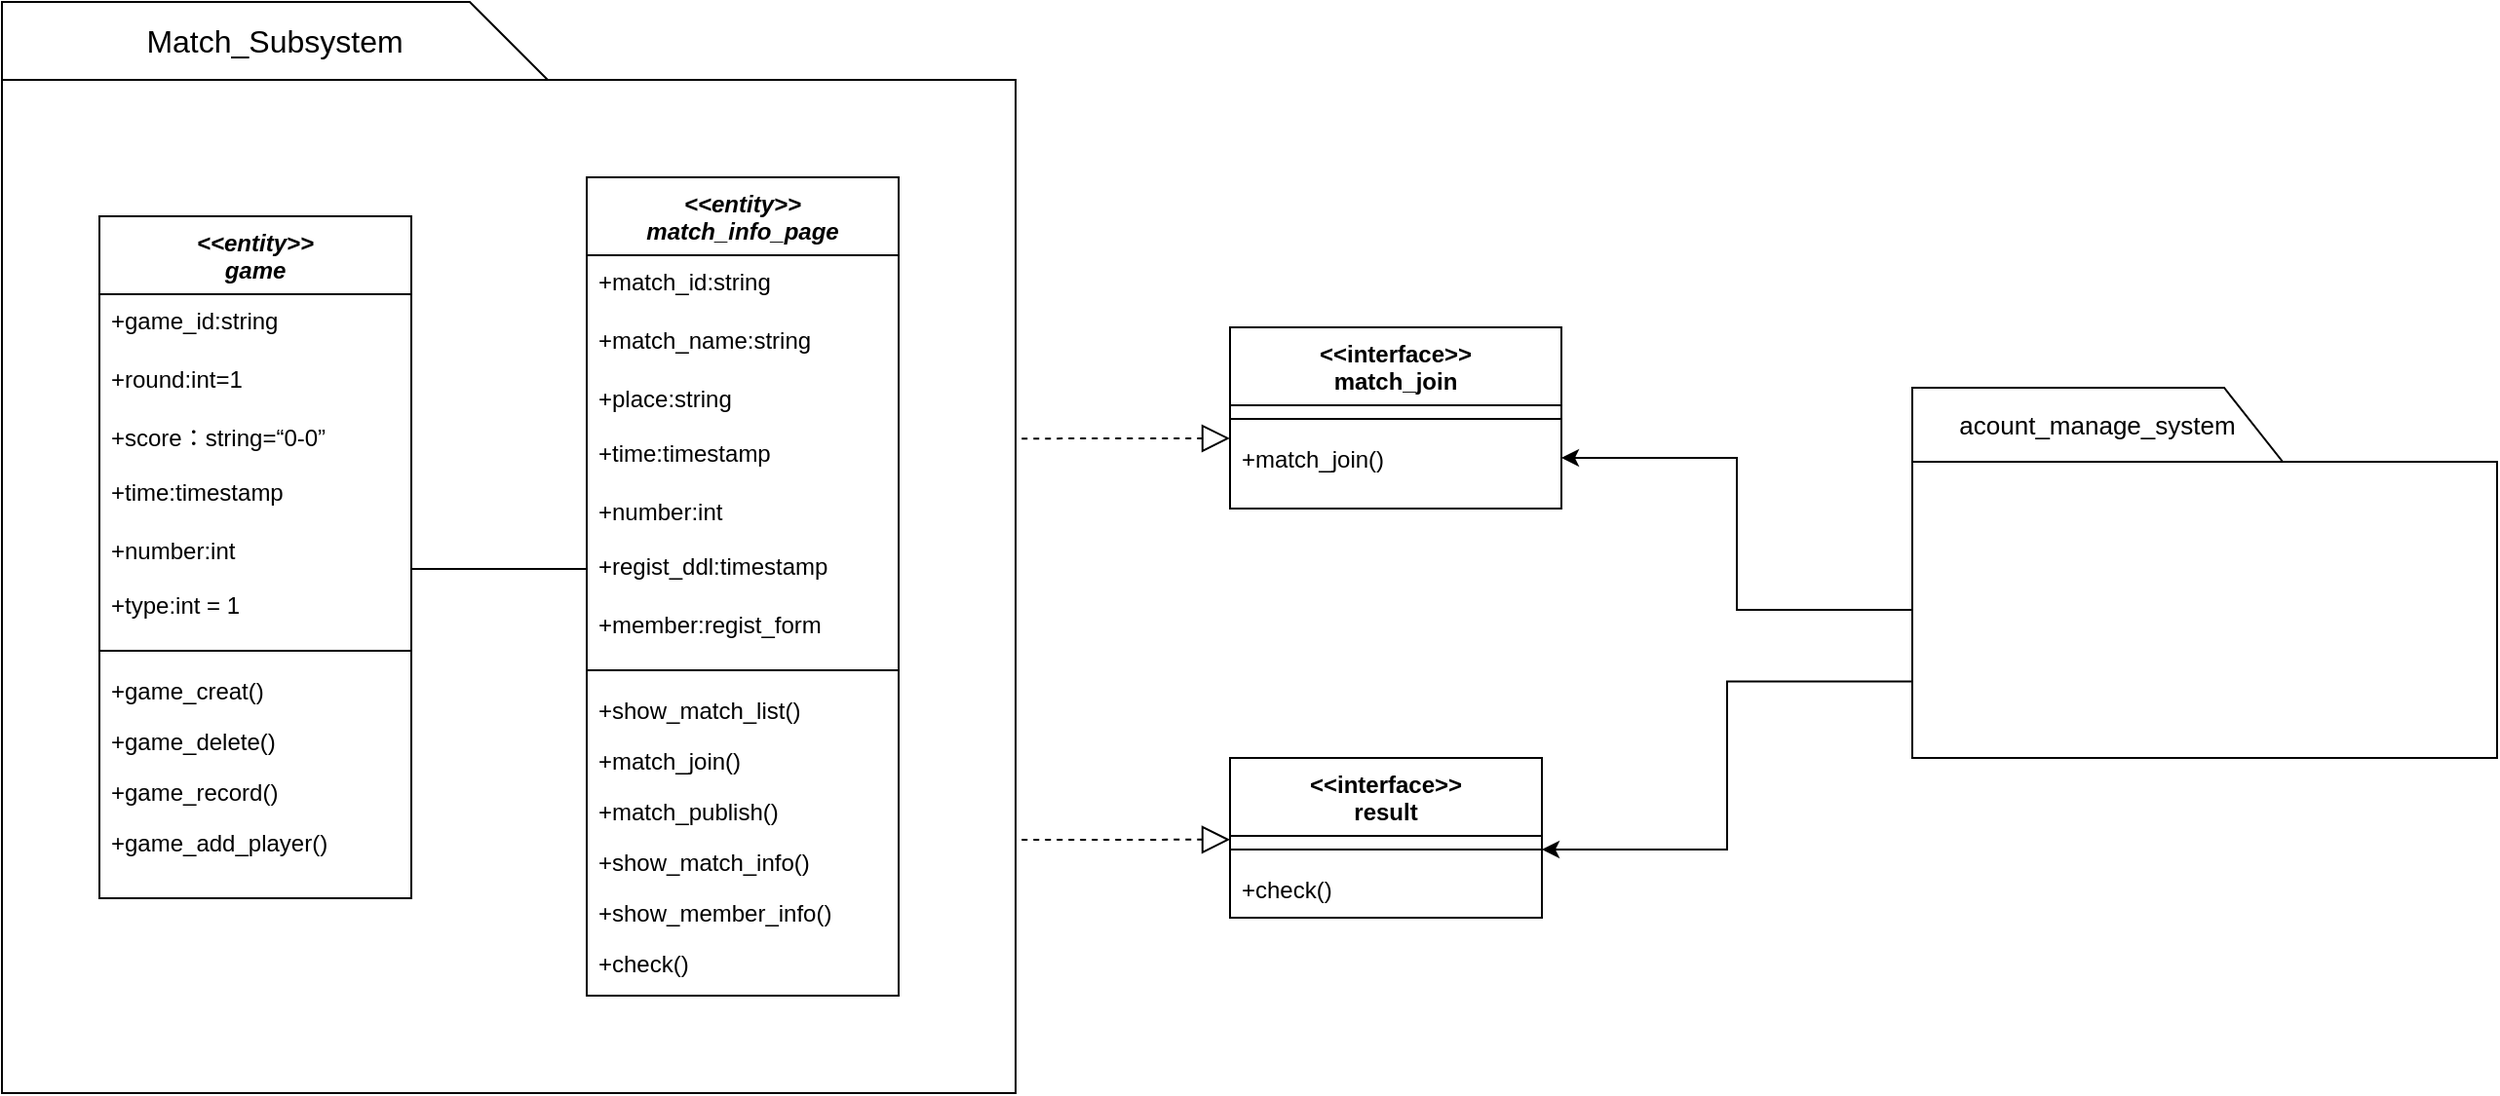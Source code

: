 <mxfile version="17.4.2" type="device"><diagram id="Mw6aHTLojSwAIAyI1fUf" name="第 1 页"><mxGraphModel dx="1038" dy="649" grid="1" gridSize="10" guides="1" tooltips="1" connect="1" arrows="1" fold="1" page="1" pageScale="1" pageWidth="3300" pageHeight="4681" math="0" shadow="0"><root><mxCell id="0"/><mxCell id="1" parent="0"/><mxCell id="Uz0auRclPwJS404Gk8vR-1" value="&lt;&lt;interface&gt;&gt;&#10;match_join&#10;" style="swimlane;fontStyle=1;align=center;verticalAlign=top;childLayout=stackLayout;horizontal=1;startSize=40;horizontalStack=0;resizeParent=1;resizeLast=0;collapsible=1;marginBottom=0;rounded=0;shadow=0;strokeWidth=1;" parent="1" vertex="1"><mxGeometry x="690" y="527" width="170" height="93" as="geometry"><mxRectangle x="230" y="140" width="160" height="26" as="alternateBounds"/></mxGeometry></mxCell><mxCell id="Uz0auRclPwJS404Gk8vR-2" value="" style="line;html=1;strokeWidth=1;align=left;verticalAlign=middle;spacingTop=-1;spacingLeft=3;spacingRight=3;rotatable=0;labelPosition=right;points=[];portConstraint=eastwest;" parent="Uz0auRclPwJS404Gk8vR-1" vertex="1"><mxGeometry y="40" width="170" height="14" as="geometry"/></mxCell><mxCell id="Uz0auRclPwJS404Gk8vR-3" value="+match_join()" style="text;align=left;verticalAlign=top;spacingLeft=4;spacingRight=4;overflow=hidden;rotatable=0;points=[[0,0.5],[1,0.5]];portConstraint=eastwest;" parent="Uz0auRclPwJS404Gk8vR-1" vertex="1"><mxGeometry y="54" width="170" height="26" as="geometry"/></mxCell><mxCell id="Uz0auRclPwJS404Gk8vR-4" value="" style="group" parent="1" vertex="1" connectable="0"><mxGeometry x="60" y="360" width="520" height="560" as="geometry"/></mxCell><mxCell id="Uz0auRclPwJS404Gk8vR-5" value="" style="whiteSpace=wrap;html=1;aspect=fixed;" parent="Uz0auRclPwJS404Gk8vR-4" vertex="1"><mxGeometry y="40" width="520" height="520" as="geometry"/></mxCell><mxCell id="Uz0auRclPwJS404Gk8vR-6" value="&lt;font style=&quot;font-size: 16px&quot;&gt;Match_Subsystem&lt;/font&gt;" style="shape=card;whiteSpace=wrap;html=1;direction=south;size=60;" parent="Uz0auRclPwJS404Gk8vR-4" vertex="1"><mxGeometry width="280" height="40" as="geometry"/></mxCell><mxCell id="Uz0auRclPwJS404Gk8vR-7" value="&lt;&lt;entity&gt;&gt;&#10;match_info_page&#10;" style="swimlane;fontStyle=3;align=center;verticalAlign=top;childLayout=stackLayout;horizontal=1;startSize=40;horizontalStack=0;resizeParent=1;resizeLast=0;collapsible=1;marginBottom=0;rounded=0;shadow=0;strokeWidth=1;" parent="Uz0auRclPwJS404Gk8vR-4" vertex="1"><mxGeometry x="300" y="90" width="160" height="420" as="geometry"><mxRectangle x="230" y="140" width="160" height="26" as="alternateBounds"/></mxGeometry></mxCell><mxCell id="Uz0auRclPwJS404Gk8vR-8" value="+match_id:string&#10;" style="text;align=left;verticalAlign=top;spacingLeft=4;spacingRight=4;overflow=hidden;rotatable=0;points=[[0,0.5],[1,0.5]];portConstraint=eastwest;rounded=0;shadow=0;html=0;" parent="Uz0auRclPwJS404Gk8vR-7" vertex="1"><mxGeometry y="40" width="160" height="30" as="geometry"/></mxCell><mxCell id="Uz0auRclPwJS404Gk8vR-9" value="+match_name:string&#10;" style="text;align=left;verticalAlign=top;spacingLeft=4;spacingRight=4;overflow=hidden;rotatable=0;points=[[0,0.5],[1,0.5]];portConstraint=eastwest;rounded=0;shadow=0;html=0;" parent="Uz0auRclPwJS404Gk8vR-7" vertex="1"><mxGeometry y="70" width="160" height="30" as="geometry"/></mxCell><mxCell id="Uz0auRclPwJS404Gk8vR-10" value="+place:string" style="text;align=left;verticalAlign=top;spacingLeft=4;spacingRight=4;overflow=hidden;rotatable=0;points=[[0,0.5],[1,0.5]];portConstraint=eastwest;rounded=0;shadow=0;html=0;" parent="Uz0auRclPwJS404Gk8vR-7" vertex="1"><mxGeometry y="100" width="160" height="28" as="geometry"/></mxCell><mxCell id="Uz0auRclPwJS404Gk8vR-11" value="+time:timestamp" style="text;align=left;verticalAlign=top;spacingLeft=4;spacingRight=4;overflow=hidden;rotatable=0;points=[[0,0.5],[1,0.5]];portConstraint=eastwest;rounded=0;shadow=0;html=0;" parent="Uz0auRclPwJS404Gk8vR-7" vertex="1"><mxGeometry y="128" width="160" height="30" as="geometry"/></mxCell><mxCell id="Uz0auRclPwJS404Gk8vR-12" value="+number:int" style="text;align=left;verticalAlign=top;spacingLeft=4;spacingRight=4;overflow=hidden;rotatable=0;points=[[0,0.5],[1,0.5]];portConstraint=eastwest;rounded=0;shadow=0;html=0;" parent="Uz0auRclPwJS404Gk8vR-7" vertex="1"><mxGeometry y="158" width="160" height="28" as="geometry"/></mxCell><mxCell id="Uz0auRclPwJS404Gk8vR-13" value="+regist_ddl:timestamp" style="text;align=left;verticalAlign=top;spacingLeft=4;spacingRight=4;overflow=hidden;rotatable=0;points=[[0,0.5],[1,0.5]];portConstraint=eastwest;rounded=0;shadow=0;html=0;" parent="Uz0auRclPwJS404Gk8vR-7" vertex="1"><mxGeometry y="186" width="160" height="30" as="geometry"/></mxCell><mxCell id="Uz0auRclPwJS404Gk8vR-14" value="+member:regist_form" style="text;align=left;verticalAlign=top;spacingLeft=4;spacingRight=4;overflow=hidden;rotatable=0;points=[[0,0.5],[1,0.5]];portConstraint=eastwest;rounded=0;shadow=0;html=0;" parent="Uz0auRclPwJS404Gk8vR-7" vertex="1"><mxGeometry y="216" width="160" height="30" as="geometry"/></mxCell><mxCell id="Uz0auRclPwJS404Gk8vR-15" value="" style="line;html=1;strokeWidth=1;align=left;verticalAlign=middle;spacingTop=-1;spacingLeft=3;spacingRight=3;rotatable=0;labelPosition=right;points=[];portConstraint=eastwest;" parent="Uz0auRclPwJS404Gk8vR-7" vertex="1"><mxGeometry y="246" width="160" height="14" as="geometry"/></mxCell><mxCell id="Uz0auRclPwJS404Gk8vR-16" value="+show_match_list()" style="text;align=left;verticalAlign=top;spacingLeft=4;spacingRight=4;overflow=hidden;rotatable=0;points=[[0,0.5],[1,0.5]];portConstraint=eastwest;" parent="Uz0auRclPwJS404Gk8vR-7" vertex="1"><mxGeometry y="260" width="160" height="26" as="geometry"/></mxCell><mxCell id="Uz0auRclPwJS404Gk8vR-17" value="+match_join()" style="text;align=left;verticalAlign=top;spacingLeft=4;spacingRight=4;overflow=hidden;rotatable=0;points=[[0,0.5],[1,0.5]];portConstraint=eastwest;" parent="Uz0auRclPwJS404Gk8vR-7" vertex="1"><mxGeometry y="286" width="160" height="26" as="geometry"/></mxCell><mxCell id="Uz0auRclPwJS404Gk8vR-18" value="+match_publish()" style="text;align=left;verticalAlign=top;spacingLeft=4;spacingRight=4;overflow=hidden;rotatable=0;points=[[0,0.5],[1,0.5]];portConstraint=eastwest;" parent="Uz0auRclPwJS404Gk8vR-7" vertex="1"><mxGeometry y="312" width="160" height="26" as="geometry"/></mxCell><mxCell id="Uz0auRclPwJS404Gk8vR-19" value="+show_match_info()" style="text;align=left;verticalAlign=top;spacingLeft=4;spacingRight=4;overflow=hidden;rotatable=0;points=[[0,0.5],[1,0.5]];portConstraint=eastwest;" parent="Uz0auRclPwJS404Gk8vR-7" vertex="1"><mxGeometry y="338" width="160" height="26" as="geometry"/></mxCell><mxCell id="Uz0auRclPwJS404Gk8vR-20" value="+show_member_info()" style="text;align=left;verticalAlign=top;spacingLeft=4;spacingRight=4;overflow=hidden;rotatable=0;points=[[0,0.5],[1,0.5]];portConstraint=eastwest;" parent="Uz0auRclPwJS404Gk8vR-7" vertex="1"><mxGeometry y="364" width="160" height="26" as="geometry"/></mxCell><mxCell id="Uz0auRclPwJS404Gk8vR-21" value="+check()" style="text;align=left;verticalAlign=top;spacingLeft=4;spacingRight=4;overflow=hidden;rotatable=0;points=[[0,0.5],[1,0.5]];portConstraint=eastwest;" parent="Uz0auRclPwJS404Gk8vR-7" vertex="1"><mxGeometry y="390" width="160" height="26" as="geometry"/></mxCell><mxCell id="Uz0auRclPwJS404Gk8vR-23" value="&lt;&lt;entity&gt;&gt;&#10;game&#10;" style="swimlane;fontStyle=3;align=center;verticalAlign=top;childLayout=stackLayout;horizontal=1;startSize=40;horizontalStack=0;resizeParent=1;resizeLast=0;collapsible=1;marginBottom=0;rounded=0;shadow=0;strokeWidth=1;" parent="Uz0auRclPwJS404Gk8vR-4" vertex="1"><mxGeometry x="50" y="110" width="160" height="350" as="geometry"><mxRectangle x="230" y="140" width="160" height="26" as="alternateBounds"/></mxGeometry></mxCell><mxCell id="Uz0auRclPwJS404Gk8vR-24" value="+game_id:string&#10;" style="text;align=left;verticalAlign=top;spacingLeft=4;spacingRight=4;overflow=hidden;rotatable=0;points=[[0,0.5],[1,0.5]];portConstraint=eastwest;rounded=0;shadow=0;html=0;" parent="Uz0auRclPwJS404Gk8vR-23" vertex="1"><mxGeometry y="40" width="160" height="30" as="geometry"/></mxCell><mxCell id="Uz0auRclPwJS404Gk8vR-25" value="+round:int=1" style="text;align=left;verticalAlign=top;spacingLeft=4;spacingRight=4;overflow=hidden;rotatable=0;points=[[0,0.5],[1,0.5]];portConstraint=eastwest;rounded=0;shadow=0;html=0;" parent="Uz0auRclPwJS404Gk8vR-23" vertex="1"><mxGeometry y="70" width="160" height="30" as="geometry"/></mxCell><mxCell id="Uz0auRclPwJS404Gk8vR-26" value="+score：string=“0-0”" style="text;align=left;verticalAlign=top;spacingLeft=4;spacingRight=4;overflow=hidden;rotatable=0;points=[[0,0.5],[1,0.5]];portConstraint=eastwest;rounded=0;shadow=0;html=0;" parent="Uz0auRclPwJS404Gk8vR-23" vertex="1"><mxGeometry y="100" width="160" height="28" as="geometry"/></mxCell><mxCell id="Uz0auRclPwJS404Gk8vR-27" value="+time:timestamp" style="text;align=left;verticalAlign=top;spacingLeft=4;spacingRight=4;overflow=hidden;rotatable=0;points=[[0,0.5],[1,0.5]];portConstraint=eastwest;rounded=0;shadow=0;html=0;" parent="Uz0auRclPwJS404Gk8vR-23" vertex="1"><mxGeometry y="128" width="160" height="30" as="geometry"/></mxCell><mxCell id="Uz0auRclPwJS404Gk8vR-28" value="+number:int" style="text;align=left;verticalAlign=top;spacingLeft=4;spacingRight=4;overflow=hidden;rotatable=0;points=[[0,0.5],[1,0.5]];portConstraint=eastwest;rounded=0;shadow=0;html=0;" parent="Uz0auRclPwJS404Gk8vR-23" vertex="1"><mxGeometry y="158" width="160" height="28" as="geometry"/></mxCell><mxCell id="Uz0auRclPwJS404Gk8vR-29" value="+type:int = 1" style="text;align=left;verticalAlign=top;spacingLeft=4;spacingRight=4;overflow=hidden;rotatable=0;points=[[0,0.5],[1,0.5]];portConstraint=eastwest;rounded=0;shadow=0;html=0;" parent="Uz0auRclPwJS404Gk8vR-23" vertex="1"><mxGeometry y="186" width="160" height="30" as="geometry"/></mxCell><mxCell id="Uz0auRclPwJS404Gk8vR-30" value="" style="line;html=1;strokeWidth=1;align=left;verticalAlign=middle;spacingTop=-1;spacingLeft=3;spacingRight=3;rotatable=0;labelPosition=right;points=[];portConstraint=eastwest;" parent="Uz0auRclPwJS404Gk8vR-23" vertex="1"><mxGeometry y="216" width="160" height="14" as="geometry"/></mxCell><mxCell id="Uz0auRclPwJS404Gk8vR-31" value="+game_creat()" style="text;align=left;verticalAlign=top;spacingLeft=4;spacingRight=4;overflow=hidden;rotatable=0;points=[[0,0.5],[1,0.5]];portConstraint=eastwest;" parent="Uz0auRclPwJS404Gk8vR-23" vertex="1"><mxGeometry y="230" width="160" height="26" as="geometry"/></mxCell><mxCell id="Uz0auRclPwJS404Gk8vR-32" value="+game_delete()" style="text;align=left;verticalAlign=top;spacingLeft=4;spacingRight=4;overflow=hidden;rotatable=0;points=[[0,0.5],[1,0.5]];portConstraint=eastwest;" parent="Uz0auRclPwJS404Gk8vR-23" vertex="1"><mxGeometry y="256" width="160" height="26" as="geometry"/></mxCell><mxCell id="Uz0auRclPwJS404Gk8vR-33" value="+game_record()" style="text;align=left;verticalAlign=top;spacingLeft=4;spacingRight=4;overflow=hidden;rotatable=0;points=[[0,0.5],[1,0.5]];portConstraint=eastwest;" parent="Uz0auRclPwJS404Gk8vR-23" vertex="1"><mxGeometry y="282" width="160" height="26" as="geometry"/></mxCell><mxCell id="Uz0auRclPwJS404Gk8vR-34" value="+game_add_player()" style="text;align=left;verticalAlign=top;spacingLeft=4;spacingRight=4;overflow=hidden;rotatable=0;points=[[0,0.5],[1,0.5]];portConstraint=eastwest;" parent="Uz0auRclPwJS404Gk8vR-23" vertex="1"><mxGeometry y="308" width="160" height="26" as="geometry"/></mxCell><mxCell id="Uz0auRclPwJS404Gk8vR-35" value="" style="line;strokeWidth=1;fillColor=none;align=left;verticalAlign=middle;spacingTop=-1;spacingLeft=3;spacingRight=3;rotatable=0;labelPosition=right;points=[];portConstraint=eastwest;" parent="Uz0auRclPwJS404Gk8vR-4" vertex="1"><mxGeometry x="210" y="287" width="90" height="8" as="geometry"/></mxCell><mxCell id="Uz0auRclPwJS404Gk8vR-36" value="" style="endArrow=block;dashed=1;endFill=0;endSize=12;html=1;rounded=0;entryX=0;entryY=0.115;entryDx=0;entryDy=0;entryPerimeter=0;exitX=1.006;exitY=0.354;exitDx=0;exitDy=0;exitPerimeter=0;" parent="1" source="Uz0auRclPwJS404Gk8vR-5" target="Uz0auRclPwJS404Gk8vR-3" edge="1"><mxGeometry width="160" relative="1" as="geometry"><mxPoint x="580" y="660" as="sourcePoint"/><mxPoint x="670" y="660" as="targetPoint"/></mxGeometry></mxCell><mxCell id="Uz0auRclPwJS404Gk8vR-37" value="" style="verticalLabelPosition=bottom;verticalAlign=top;html=1;shape=mxgraph.basic.rect;fillColor2=none;strokeWidth=1;size=20;indent=5;" parent="1" vertex="1"><mxGeometry x="1040" y="596" width="300" height="152" as="geometry"/></mxCell><mxCell id="Uz0auRclPwJS404Gk8vR-38" value="&lt;font style=&quot;font-size: 13px&quot;&gt;acount_manage_system&lt;/font&gt;" style="shape=manualInput;whiteSpace=wrap;html=1;direction=south;" parent="1" vertex="1"><mxGeometry x="1040" y="558" width="190" height="38" as="geometry"/></mxCell><mxCell id="Uz0auRclPwJS404Gk8vR-39" style="edgeStyle=orthogonalEdgeStyle;rounded=0;orthogonalLoop=1;jettySize=auto;html=1;fontSize=13;endArrow=none;endFill=0;startArrow=classic;startFill=1;" parent="1" source="Uz0auRclPwJS404Gk8vR-3" target="Uz0auRclPwJS404Gk8vR-37" edge="1"><mxGeometry relative="1" as="geometry"/></mxCell><mxCell id="Uz0auRclPwJS404Gk8vR-40" value="" style="endArrow=block;dashed=1;endFill=0;endSize=12;html=1;rounded=0;entryX=0;entryY=0.115;entryDx=0;entryDy=0;entryPerimeter=0;exitX=1.006;exitY=0.354;exitDx=0;exitDy=0;exitPerimeter=0;" parent="1" edge="1"><mxGeometry width="160" relative="1" as="geometry"><mxPoint x="583.12" y="790" as="sourcePoint"/><mxPoint x="690" y="789.91" as="targetPoint"/></mxGeometry></mxCell><mxCell id="Uz0auRclPwJS404Gk8vR-41" value="&lt;&lt;interface&gt;&gt;&#10;result&#10;" style="swimlane;fontStyle=1;align=center;verticalAlign=top;childLayout=stackLayout;horizontal=1;startSize=40;horizontalStack=0;resizeParent=1;resizeLast=0;collapsible=1;marginBottom=0;rounded=0;shadow=0;strokeWidth=1;" parent="1" vertex="1"><mxGeometry x="690" y="748" width="160" height="82" as="geometry"><mxRectangle x="230" y="140" width="160" height="26" as="alternateBounds"/></mxGeometry></mxCell><mxCell id="Uz0auRclPwJS404Gk8vR-42" value="" style="line;html=1;strokeWidth=1;align=left;verticalAlign=middle;spacingTop=-1;spacingLeft=3;spacingRight=3;rotatable=0;labelPosition=right;points=[];portConstraint=eastwest;" parent="Uz0auRclPwJS404Gk8vR-41" vertex="1"><mxGeometry y="40" width="160" height="14" as="geometry"/></mxCell><mxCell id="Uz0auRclPwJS404Gk8vR-43" value="+check()" style="text;align=left;verticalAlign=top;spacingLeft=4;spacingRight=4;overflow=hidden;rotatable=0;points=[[0,0.5],[1,0.5]];portConstraint=eastwest;" parent="Uz0auRclPwJS404Gk8vR-41" vertex="1"><mxGeometry y="54" width="160" height="26" as="geometry"/></mxCell><mxCell id="Uz0auRclPwJS404Gk8vR-45" style="edgeStyle=orthogonalEdgeStyle;rounded=0;orthogonalLoop=1;jettySize=auto;html=1;entryX=0.001;entryY=0.742;entryDx=0;entryDy=0;entryPerimeter=0;fontSize=13;endArrow=none;endFill=0;startArrow=classic;startFill=1;" parent="1" source="Uz0auRclPwJS404Gk8vR-42" target="Uz0auRclPwJS404Gk8vR-37" edge="1"><mxGeometry relative="1" as="geometry"/></mxCell></root></mxGraphModel></diagram></mxfile>